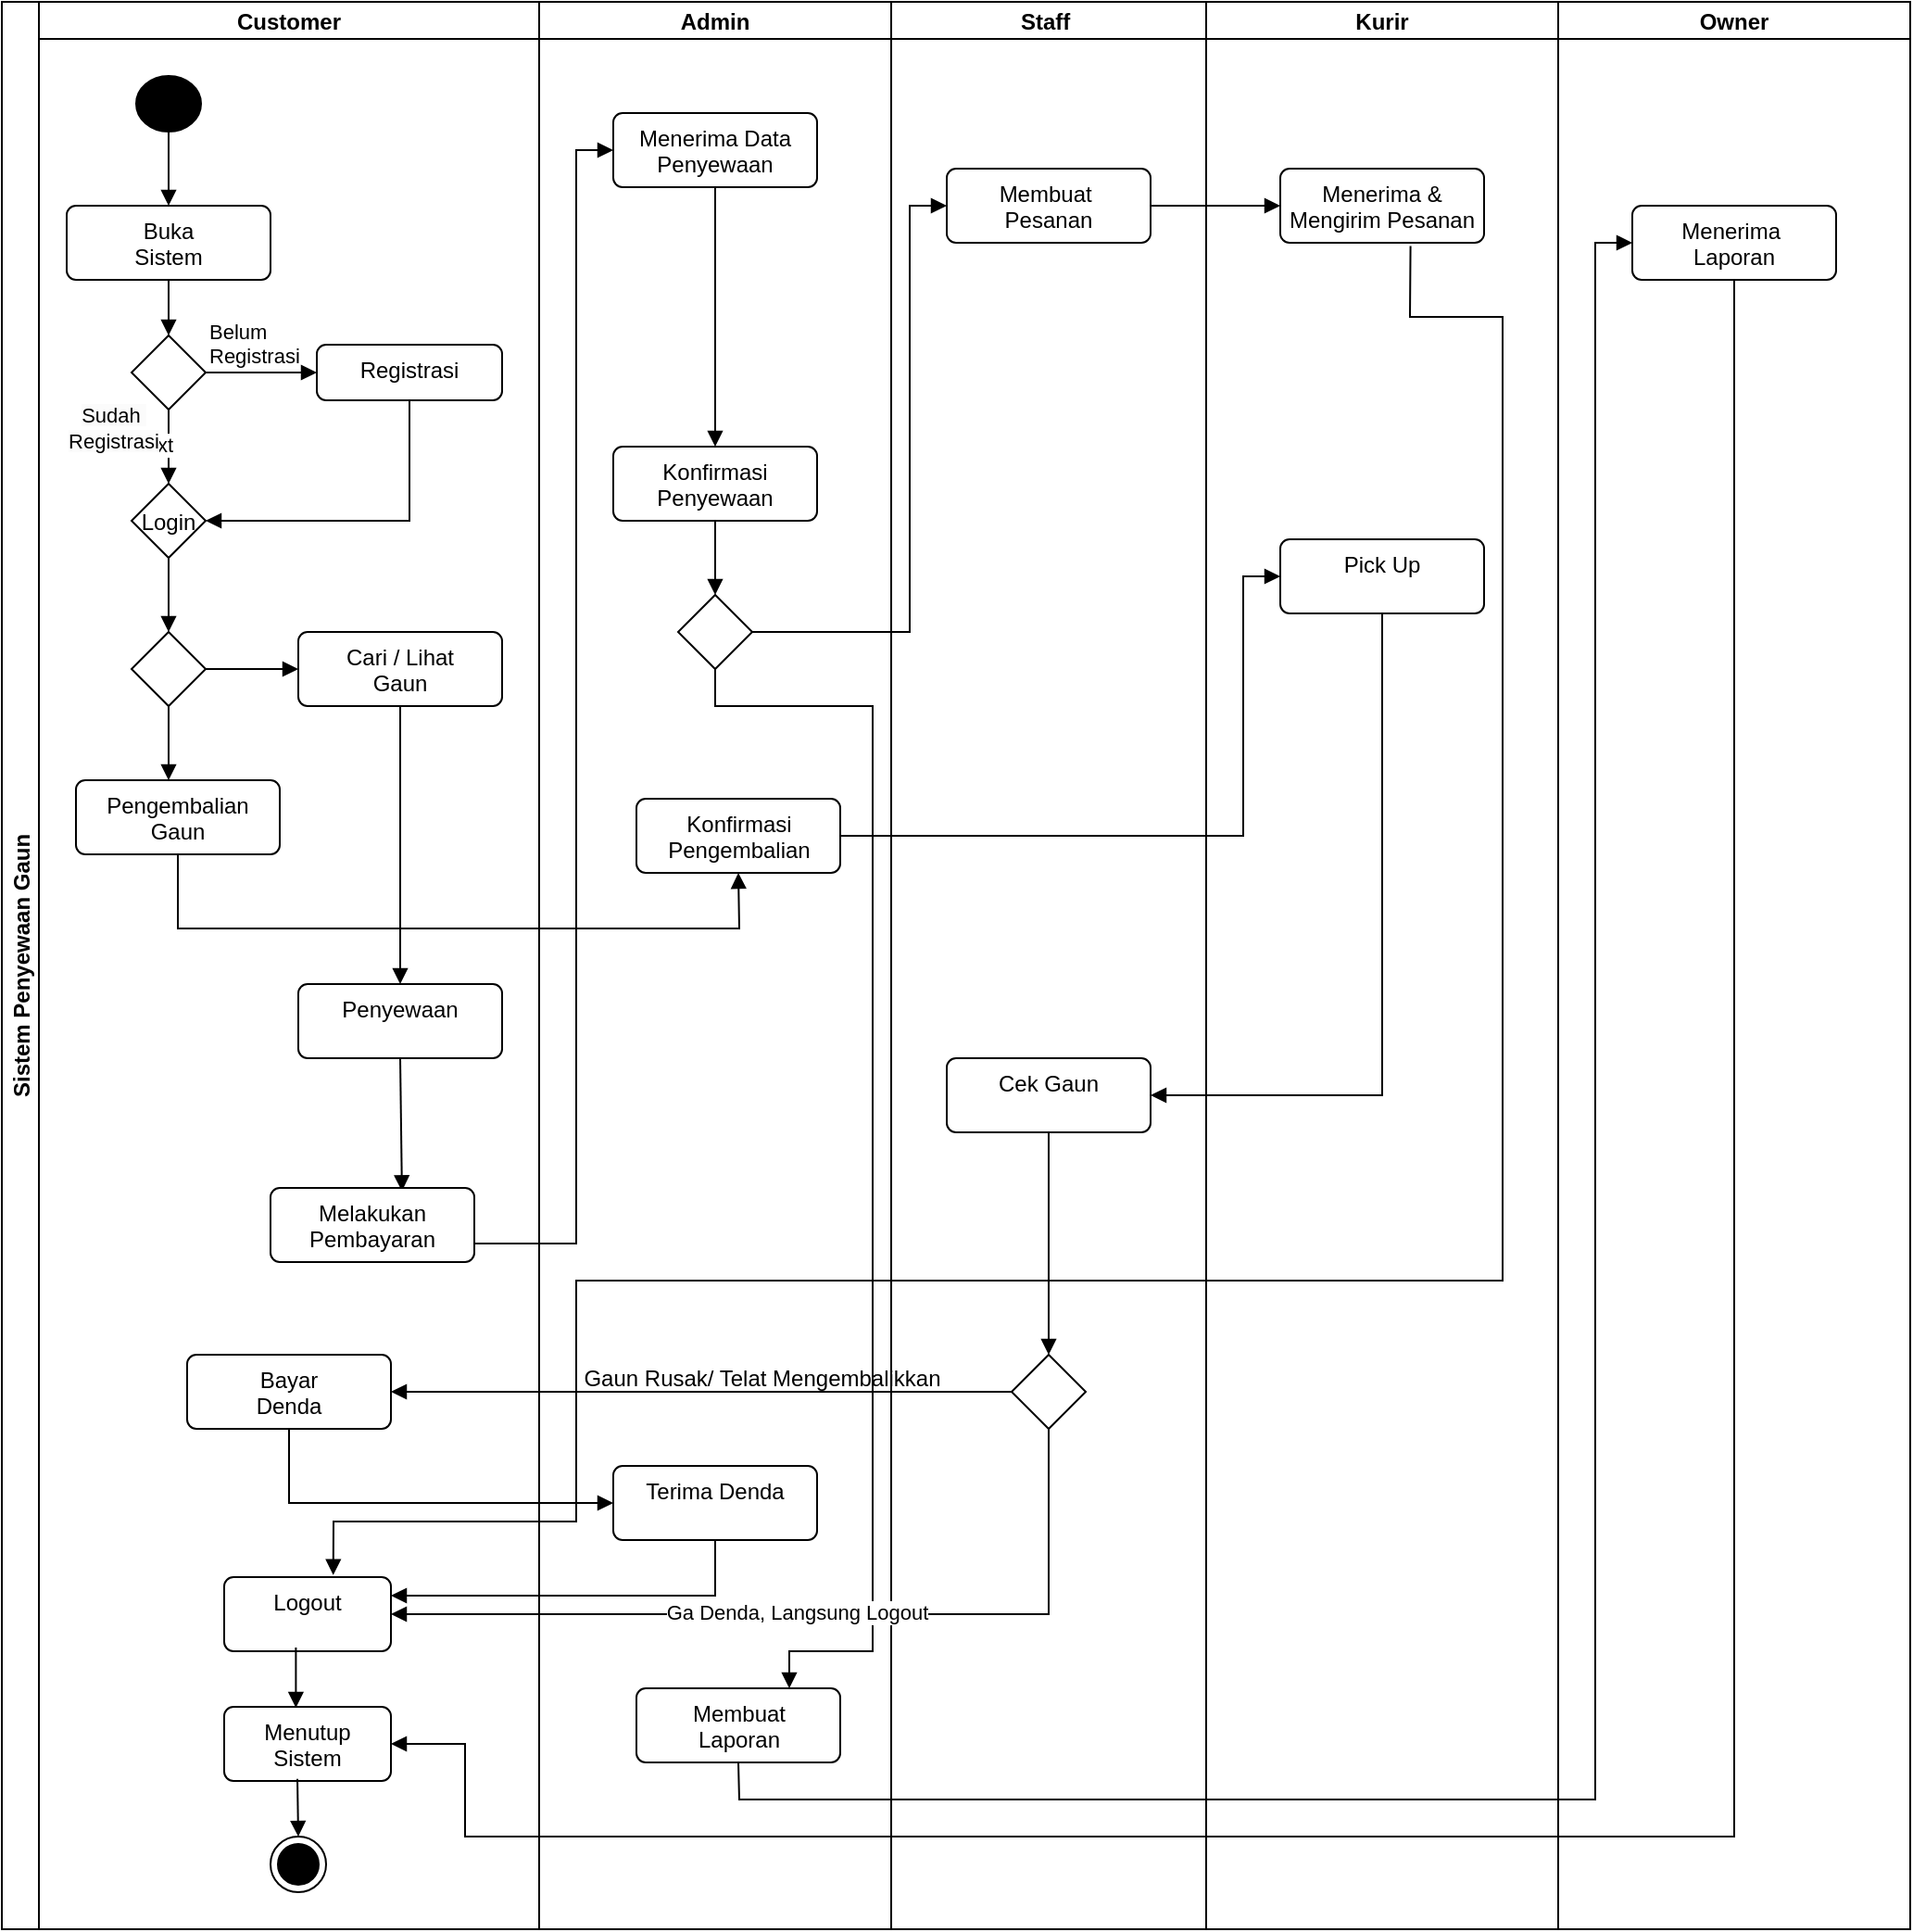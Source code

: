 <mxfile version="26.0.16" pages="2">
  <diagram name="Page-1" id="Y5sspeh3HWYCxle4_a0h">
    <mxGraphModel dx="864" dy="556" grid="1" gridSize="10" guides="1" tooltips="1" connect="1" arrows="1" fold="1" page="1" pageScale="1" pageWidth="850" pageHeight="1100" math="0" shadow="0">
      <root>
        <mxCell id="0" />
        <mxCell id="1" parent="0" />
        <mxCell id="tgS8uAA9oBK9mvlBz5-T-1" value="Sistem Penyewaan Gaun" style="swimlane;childLayout=stackLayout;resizeParent=1;resizeParentMax=0;startSize=20;horizontal=0;horizontalStack=1;" parent="1" vertex="1">
          <mxGeometry x="20" y="20" width="480" height="1040" as="geometry" />
        </mxCell>
        <mxCell id="tgS8uAA9oBK9mvlBz5-T-3" value="Customer" style="swimlane;startSize=20;" parent="tgS8uAA9oBK9mvlBz5-T-1" vertex="1">
          <mxGeometry x="20" width="270" height="1040" as="geometry" />
        </mxCell>
        <mxCell id="tgS8uAA9oBK9mvlBz5-T-25" value="" style="rhombus;" parent="tgS8uAA9oBK9mvlBz5-T-3" vertex="1">
          <mxGeometry x="50" y="180" width="40" height="40" as="geometry" />
        </mxCell>
        <mxCell id="tgS8uAA9oBK9mvlBz5-T-24" value="" style="ellipse;fillColor=strokeColor;html=1;" parent="tgS8uAA9oBK9mvlBz5-T-3" vertex="1">
          <mxGeometry x="52.5" y="40" width="35" height="30" as="geometry" />
        </mxCell>
        <mxCell id="tgS8uAA9oBK9mvlBz5-T-21" value="Penyewaan" style="html=1;align=center;verticalAlign=top;rounded=1;absoluteArcSize=1;arcSize=10;dashed=0;whiteSpace=wrap;" parent="tgS8uAA9oBK9mvlBz5-T-3" vertex="1">
          <mxGeometry x="140" y="530" width="110" height="40" as="geometry" />
        </mxCell>
        <mxCell id="tgS8uAA9oBK9mvlBz5-T-22" value="Cari / Lihat&lt;div&gt;Gaun&lt;/div&gt;" style="html=1;align=center;verticalAlign=top;rounded=1;absoluteArcSize=1;arcSize=10;dashed=0;whiteSpace=wrap;" parent="tgS8uAA9oBK9mvlBz5-T-3" vertex="1">
          <mxGeometry x="140" y="340" width="110" height="40" as="geometry" />
        </mxCell>
        <mxCell id="tgS8uAA9oBK9mvlBz5-T-28" value="Buka&lt;div&gt;Sistem&lt;/div&gt;" style="html=1;align=center;verticalAlign=top;rounded=1;absoluteArcSize=1;arcSize=10;dashed=0;whiteSpace=wrap;" parent="tgS8uAA9oBK9mvlBz5-T-3" vertex="1">
          <mxGeometry x="15" y="110" width="110" height="40" as="geometry" />
        </mxCell>
        <mxCell id="tgS8uAA9oBK9mvlBz5-T-30" value="" style="html=1;verticalAlign=bottom;labelBackgroundColor=none;endArrow=block;endFill=1;endSize=6;align=left;rounded=0;entryX=0.5;entryY=0;entryDx=0;entryDy=0;" parent="tgS8uAA9oBK9mvlBz5-T-3" source="tgS8uAA9oBK9mvlBz5-T-24" target="tgS8uAA9oBK9mvlBz5-T-28" edge="1">
          <mxGeometry x="-1" relative="1" as="geometry">
            <mxPoint x="52.5" y="220" as="sourcePoint" />
            <mxPoint x="212.5" y="220" as="targetPoint" />
          </mxGeometry>
        </mxCell>
        <mxCell id="tgS8uAA9oBK9mvlBz5-T-31" value="" style="html=1;verticalAlign=bottom;labelBackgroundColor=none;endArrow=block;endFill=1;endSize=6;align=left;rounded=0;entryX=0.5;entryY=0;entryDx=0;entryDy=0;exitX=0.5;exitY=1;exitDx=0;exitDy=0;" parent="tgS8uAA9oBK9mvlBz5-T-3" source="tgS8uAA9oBK9mvlBz5-T-28" target="tgS8uAA9oBK9mvlBz5-T-25" edge="1">
          <mxGeometry x="-1" relative="1" as="geometry">
            <mxPoint x="80" y="80" as="sourcePoint" />
            <mxPoint x="80" y="120" as="targetPoint" />
          </mxGeometry>
        </mxCell>
        <mxCell id="tgS8uAA9oBK9mvlBz5-T-32" value="&lt;div&gt;&lt;br&gt;&lt;/div&gt;&lt;div&gt;&lt;br&gt;&lt;/div&gt;&lt;div&gt;&lt;br&gt;&lt;/div&gt;&lt;div&gt;&lt;br&gt;&lt;/div&gt;&lt;div&gt;&lt;br&gt;&lt;/div&gt;&lt;div&gt;&lt;br&gt;&lt;/div&gt;&lt;div&gt;&lt;br&gt;&lt;/div&gt;&lt;div&gt;&lt;br&gt;&lt;/div&gt;&lt;div&gt;&lt;br&gt;&lt;/div&gt;&lt;div&gt;&lt;br&gt;&lt;/div&gt;&lt;div&gt;&lt;br&gt;&lt;/div&gt;&lt;div&gt;&lt;br&gt;&lt;/div&gt;" style="html=1;verticalAlign=bottom;labelBackgroundColor=none;endArrow=block;endFill=1;endSize=6;align=left;rounded=0;entryX=0.5;entryY=0;entryDx=0;entryDy=0;exitX=0.5;exitY=1;exitDx=0;exitDy=0;" parent="tgS8uAA9oBK9mvlBz5-T-3" edge="1">
          <mxGeometry x="1" y="-28" relative="1" as="geometry">
            <mxPoint x="70" y="220" as="sourcePoint" />
            <mxPoint x="70" y="260" as="targetPoint" />
            <mxPoint x="8" y="20" as="offset" />
          </mxGeometry>
        </mxCell>
        <mxCell id="tgS8uAA9oBK9mvlBz5-T-35" value="Text" style="edgeLabel;html=1;align=center;verticalAlign=middle;resizable=0;points=[];" parent="tgS8uAA9oBK9mvlBz5-T-32" vertex="1" connectable="0">
          <mxGeometry x="-0.05" y="-8" relative="1" as="geometry">
            <mxPoint as="offset" />
          </mxGeometry>
        </mxCell>
        <mxCell id="tgS8uAA9oBK9mvlBz5-T-40" value="&lt;span style=&quot;text-align: left; background-color: rgb(251, 251, 251);&quot;&gt;Sudah&amp;nbsp;&lt;/span&gt;&lt;div&gt;&lt;span style=&quot;text-align: left; background-color: rgb(251, 251, 251);&quot;&gt;Registrasi&lt;/span&gt;&lt;/div&gt;" style="edgeLabel;html=1;align=center;verticalAlign=middle;resizable=0;points=[];" parent="tgS8uAA9oBK9mvlBz5-T-32" vertex="1" connectable="0">
          <mxGeometry x="-0.05" y="-8" relative="1" as="geometry">
            <mxPoint x="-22" y="-9" as="offset" />
          </mxGeometry>
        </mxCell>
        <mxCell id="tgS8uAA9oBK9mvlBz5-T-34" value="Belum&lt;div&gt;Registrasi&lt;/div&gt;" style="html=1;verticalAlign=bottom;labelBackgroundColor=none;endArrow=block;endFill=1;endSize=6;align=left;rounded=0;exitX=1;exitY=0.5;exitDx=0;exitDy=0;entryX=0;entryY=0.5;entryDx=0;entryDy=0;" parent="tgS8uAA9oBK9mvlBz5-T-3" source="tgS8uAA9oBK9mvlBz5-T-25" target="tgS8uAA9oBK9mvlBz5-T-33" edge="1">
          <mxGeometry x="-1" relative="1" as="geometry">
            <mxPoint x="80" y="230" as="sourcePoint" />
            <mxPoint x="140" y="200" as="targetPoint" />
          </mxGeometry>
        </mxCell>
        <mxCell id="tgS8uAA9oBK9mvlBz5-T-33" value="Registrasi" style="html=1;align=center;verticalAlign=top;rounded=1;absoluteArcSize=1;arcSize=10;dashed=0;whiteSpace=wrap;" parent="tgS8uAA9oBK9mvlBz5-T-3" vertex="1">
          <mxGeometry x="150" y="185" width="100" height="30" as="geometry" />
        </mxCell>
        <mxCell id="tgS8uAA9oBK9mvlBz5-T-41" value="" style="html=1;verticalAlign=bottom;labelBackgroundColor=none;endArrow=block;endFill=1;endSize=6;align=left;rounded=0;exitX=0.5;exitY=1;exitDx=0;exitDy=0;entryX=1;entryY=0.5;entryDx=0;entryDy=0;" parent="tgS8uAA9oBK9mvlBz5-T-3" source="tgS8uAA9oBK9mvlBz5-T-33" target="tgS8uAA9oBK9mvlBz5-T-43" edge="1">
          <mxGeometry x="-1" relative="1" as="geometry">
            <mxPoint x="80" y="160" as="sourcePoint" />
            <mxPoint x="120" y="280" as="targetPoint" />
            <Array as="points">
              <mxPoint x="200" y="280" />
            </Array>
          </mxGeometry>
        </mxCell>
        <mxCell id="tgS8uAA9oBK9mvlBz5-T-43" value="Login" style="rhombus;" parent="tgS8uAA9oBK9mvlBz5-T-3" vertex="1">
          <mxGeometry x="50" y="260" width="40" height="40" as="geometry" />
        </mxCell>
        <mxCell id="tgS8uAA9oBK9mvlBz5-T-44" value="" style="html=1;verticalAlign=bottom;labelBackgroundColor=none;endArrow=block;endFill=1;endSize=6;align=left;rounded=0;entryX=0.5;entryY=0;entryDx=0;entryDy=0;exitX=0.5;exitY=1;exitDx=0;exitDy=0;" parent="tgS8uAA9oBK9mvlBz5-T-3" source="tgS8uAA9oBK9mvlBz5-T-43" target="tgS8uAA9oBK9mvlBz5-T-45" edge="1">
          <mxGeometry x="-1" relative="1" as="geometry">
            <mxPoint x="80" y="160" as="sourcePoint" />
            <mxPoint x="80" y="190" as="targetPoint" />
          </mxGeometry>
        </mxCell>
        <mxCell id="tgS8uAA9oBK9mvlBz5-T-45" value="" style="rhombus;" parent="tgS8uAA9oBK9mvlBz5-T-3" vertex="1">
          <mxGeometry x="50" y="340" width="40" height="40" as="geometry" />
        </mxCell>
        <mxCell id="tgS8uAA9oBK9mvlBz5-T-46" value="&lt;span style=&quot;text-align: left; text-wrap-mode: nowrap;&quot;&gt;&lt;font style=&quot;font-size: 12px;&quot;&gt;Pengembalian&lt;/font&gt;&lt;/span&gt;&lt;div&gt;&lt;span style=&quot;text-align: left; text-wrap-mode: nowrap;&quot;&gt;&lt;font style=&quot;font-size: 12px;&quot;&gt;Gaun&lt;/font&gt;&lt;/span&gt;&lt;/div&gt;" style="html=1;align=center;verticalAlign=top;rounded=1;absoluteArcSize=1;arcSize=10;dashed=0;whiteSpace=wrap;" parent="tgS8uAA9oBK9mvlBz5-T-3" vertex="1">
          <mxGeometry x="20" y="420" width="110" height="40" as="geometry" />
        </mxCell>
        <mxCell id="tgS8uAA9oBK9mvlBz5-T-48" value="" style="html=1;verticalAlign=bottom;labelBackgroundColor=none;endArrow=block;endFill=1;endSize=6;align=left;rounded=0;entryX=0;entryY=0.5;entryDx=0;entryDy=0;exitX=1;exitY=0.5;exitDx=0;exitDy=0;" parent="tgS8uAA9oBK9mvlBz5-T-3" source="tgS8uAA9oBK9mvlBz5-T-45" target="tgS8uAA9oBK9mvlBz5-T-22" edge="1">
          <mxGeometry x="-1" relative="1" as="geometry">
            <mxPoint x="100" y="370" as="sourcePoint" />
            <mxPoint x="70" y="410" as="targetPoint" />
          </mxGeometry>
        </mxCell>
        <mxCell id="tgS8uAA9oBK9mvlBz5-T-54" value="" style="html=1;verticalAlign=bottom;labelBackgroundColor=none;endArrow=block;endFill=1;endSize=6;align=left;rounded=0;exitX=0.5;exitY=1;exitDx=0;exitDy=0;entryX=0.5;entryY=0;entryDx=0;entryDy=0;" parent="tgS8uAA9oBK9mvlBz5-T-3" source="tgS8uAA9oBK9mvlBz5-T-22" edge="1" target="tgS8uAA9oBK9mvlBz5-T-21">
          <mxGeometry x="-1" relative="1" as="geometry">
            <mxPoint x="100" y="370" as="sourcePoint" />
            <mxPoint x="195" y="440" as="targetPoint" />
          </mxGeometry>
        </mxCell>
        <mxCell id="tgS8uAA9oBK9mvlBz5-T-80" value="Logout" style="html=1;align=center;verticalAlign=top;rounded=1;absoluteArcSize=1;arcSize=10;dashed=0;whiteSpace=wrap;" parent="tgS8uAA9oBK9mvlBz5-T-3" vertex="1">
          <mxGeometry x="100" y="850" width="90" height="40" as="geometry" />
        </mxCell>
        <mxCell id="tgS8uAA9oBK9mvlBz5-T-81" value="Menutup&lt;div&gt;Sistem&lt;/div&gt;" style="html=1;align=center;verticalAlign=top;rounded=1;absoluteArcSize=1;arcSize=10;dashed=0;whiteSpace=wrap;" parent="tgS8uAA9oBK9mvlBz5-T-3" vertex="1">
          <mxGeometry x="100" y="920" width="90" height="40" as="geometry" />
        </mxCell>
        <mxCell id="tgS8uAA9oBK9mvlBz5-T-82" value="" style="ellipse;html=1;shape=endState;fillColor=strokeColor;" parent="tgS8uAA9oBK9mvlBz5-T-3" vertex="1">
          <mxGeometry x="125" y="990" width="30" height="30" as="geometry" />
        </mxCell>
        <mxCell id="tgS8uAA9oBK9mvlBz5-T-88" value="" style="html=1;verticalAlign=bottom;labelBackgroundColor=none;endArrow=block;endFill=1;endSize=6;align=left;rounded=0;entryX=0.43;entryY=0.013;entryDx=0;entryDy=0;exitX=0.43;exitY=0.95;exitDx=0;exitDy=0;entryPerimeter=0;exitPerimeter=0;" parent="tgS8uAA9oBK9mvlBz5-T-3" source="tgS8uAA9oBK9mvlBz5-T-80" target="tgS8uAA9oBK9mvlBz5-T-81" edge="1">
          <mxGeometry x="-1" relative="1" as="geometry">
            <mxPoint x="358" y="880" as="sourcePoint" />
            <mxPoint x="200" y="880" as="targetPoint" />
          </mxGeometry>
        </mxCell>
        <mxCell id="tgS8uAA9oBK9mvlBz5-T-89" value="" style="html=1;verticalAlign=bottom;labelBackgroundColor=none;endArrow=block;endFill=1;endSize=6;align=left;rounded=0;entryX=0.5;entryY=0;entryDx=0;entryDy=0;exitX=0.439;exitY=0.971;exitDx=0;exitDy=0;exitPerimeter=0;" parent="tgS8uAA9oBK9mvlBz5-T-3" source="tgS8uAA9oBK9mvlBz5-T-81" target="tgS8uAA9oBK9mvlBz5-T-82" edge="1">
          <mxGeometry x="-1" relative="1" as="geometry">
            <mxPoint x="155" y="900" as="sourcePoint" />
            <mxPoint x="155" y="930" as="targetPoint" />
          </mxGeometry>
        </mxCell>
        <mxCell id="9iibD7TAD-ThyDuxFoVr-8" value="" style="html=1;verticalAlign=bottom;labelBackgroundColor=none;endArrow=block;endFill=1;endSize=6;align=left;rounded=0;exitX=0.5;exitY=1;exitDx=0;exitDy=0;" parent="tgS8uAA9oBK9mvlBz5-T-3" source="tgS8uAA9oBK9mvlBz5-T-45" edge="1">
          <mxGeometry x="-1" relative="1" as="geometry">
            <mxPoint x="100" y="370" as="sourcePoint" />
            <mxPoint x="70" y="420" as="targetPoint" />
          </mxGeometry>
        </mxCell>
        <mxCell id="9iibD7TAD-ThyDuxFoVr-9" value="" style="html=1;verticalAlign=bottom;labelBackgroundColor=none;endArrow=block;endFill=1;endSize=6;align=left;rounded=0;entryX=0.645;entryY=0.043;entryDx=0;entryDy=0;exitX=0.5;exitY=1;exitDx=0;exitDy=0;entryPerimeter=0;" parent="tgS8uAA9oBK9mvlBz5-T-3" source="tgS8uAA9oBK9mvlBz5-T-21" target="9iibD7TAD-ThyDuxFoVr-87" edge="1">
          <mxGeometry x="-1" relative="1" as="geometry">
            <mxPoint x="235" y="530" as="sourcePoint" />
            <mxPoint x="195" y="630" as="targetPoint" />
          </mxGeometry>
        </mxCell>
        <mxCell id="9iibD7TAD-ThyDuxFoVr-70" value="Bayar&lt;div&gt;Denda&lt;/div&gt;" style="html=1;align=center;verticalAlign=top;rounded=1;absoluteArcSize=1;arcSize=10;dashed=0;whiteSpace=wrap;" parent="tgS8uAA9oBK9mvlBz5-T-3" vertex="1">
          <mxGeometry x="80" y="730" width="110" height="40" as="geometry" />
        </mxCell>
        <mxCell id="9iibD7TAD-ThyDuxFoVr-87" value="Melakukan&lt;div&gt;Pembayaran&lt;/div&gt;" style="html=1;align=center;verticalAlign=top;rounded=1;absoluteArcSize=1;arcSize=10;dashed=0;whiteSpace=wrap;" parent="tgS8uAA9oBK9mvlBz5-T-3" vertex="1">
          <mxGeometry x="125" y="640" width="110" height="40" as="geometry" />
        </mxCell>
        <mxCell id="tgS8uAA9oBK9mvlBz5-T-6" value="Admin" style="swimlane;startSize=20;" parent="tgS8uAA9oBK9mvlBz5-T-1" vertex="1">
          <mxGeometry x="290" width="190" height="1040" as="geometry" />
        </mxCell>
        <mxCell id="tgS8uAA9oBK9mvlBz5-T-13" value="Menerima Data&lt;div&gt;Penyewaan&lt;/div&gt;" style="html=1;align=center;verticalAlign=top;rounded=1;absoluteArcSize=1;arcSize=10;dashed=0;whiteSpace=wrap;" parent="tgS8uAA9oBK9mvlBz5-T-6" vertex="1">
          <mxGeometry x="40" y="60" width="110" height="40" as="geometry" />
        </mxCell>
        <mxCell id="tgS8uAA9oBK9mvlBz5-T-60" value="" style="html=1;verticalAlign=bottom;labelBackgroundColor=none;endArrow=block;endFill=1;endSize=6;align=left;rounded=0;exitX=0.5;exitY=1;exitDx=0;exitDy=0;entryX=0.5;entryY=0;entryDx=0;entryDy=0;" parent="tgS8uAA9oBK9mvlBz5-T-6" source="tgS8uAA9oBK9mvlBz5-T-13" edge="1" target="tgS8uAA9oBK9mvlBz5-T-20">
          <mxGeometry x="-1" relative="1" as="geometry">
            <mxPoint x="285" y="230" as="sourcePoint" />
            <mxPoint x="95" y="160" as="targetPoint" />
          </mxGeometry>
        </mxCell>
        <mxCell id="tgS8uAA9oBK9mvlBz5-T-20" value="Konfirmasi&lt;div&gt;Penyewaan&lt;/div&gt;" style="html=1;align=center;verticalAlign=top;rounded=1;absoluteArcSize=1;arcSize=10;dashed=0;whiteSpace=wrap;" parent="tgS8uAA9oBK9mvlBz5-T-6" vertex="1">
          <mxGeometry x="40" y="240" width="110" height="40" as="geometry" />
        </mxCell>
        <mxCell id="9iibD7TAD-ThyDuxFoVr-74" value="Konfirmasi&lt;div&gt;Pengembalian&lt;/div&gt;" style="html=1;align=center;verticalAlign=top;rounded=1;absoluteArcSize=1;arcSize=10;dashed=0;whiteSpace=wrap;" parent="tgS8uAA9oBK9mvlBz5-T-6" vertex="1">
          <mxGeometry x="52.5" y="430" width="110" height="40" as="geometry" />
        </mxCell>
        <mxCell id="9iibD7TAD-ThyDuxFoVr-82" value="Terima Denda" style="html=1;align=center;verticalAlign=top;rounded=1;absoluteArcSize=1;arcSize=10;dashed=0;whiteSpace=wrap;" parent="tgS8uAA9oBK9mvlBz5-T-6" vertex="1">
          <mxGeometry x="40" y="790" width="110" height="40" as="geometry" />
        </mxCell>
        <mxCell id="9iibD7TAD-ThyDuxFoVr-88" value="Membuat&lt;div&gt;Laporan&lt;/div&gt;" style="html=1;align=center;verticalAlign=top;rounded=1;absoluteArcSize=1;arcSize=10;dashed=0;whiteSpace=wrap;" parent="tgS8uAA9oBK9mvlBz5-T-6" vertex="1">
          <mxGeometry x="52.5" y="910" width="110" height="40" as="geometry" />
        </mxCell>
        <mxCell id="9iibD7TAD-ThyDuxFoVr-89" value="" style="rhombus;" parent="tgS8uAA9oBK9mvlBz5-T-6" vertex="1">
          <mxGeometry x="75" y="320" width="40" height="40" as="geometry" />
        </mxCell>
        <mxCell id="9iibD7TAD-ThyDuxFoVr-90" value="" style="html=1;verticalAlign=bottom;labelBackgroundColor=none;endArrow=block;endFill=1;endSize=6;align=left;rounded=0;exitX=0.5;exitY=1;exitDx=0;exitDy=0;entryX=0.5;entryY=0;entryDx=0;entryDy=0;" parent="tgS8uAA9oBK9mvlBz5-T-6" source="tgS8uAA9oBK9mvlBz5-T-20" target="9iibD7TAD-ThyDuxFoVr-89" edge="1">
          <mxGeometry x="-1" relative="1" as="geometry">
            <mxPoint x="105" y="210" as="sourcePoint" />
            <mxPoint x="105" y="250" as="targetPoint" />
          </mxGeometry>
        </mxCell>
        <mxCell id="9iibD7TAD-ThyDuxFoVr-91" value="" style="html=1;verticalAlign=bottom;labelBackgroundColor=none;endArrow=block;endFill=1;endSize=6;align=left;rounded=0;exitX=0.5;exitY=1;exitDx=0;exitDy=0;entryX=0.75;entryY=0;entryDx=0;entryDy=0;" parent="tgS8uAA9oBK9mvlBz5-T-6" source="9iibD7TAD-ThyDuxFoVr-89" target="9iibD7TAD-ThyDuxFoVr-88" edge="1">
          <mxGeometry x="-1" relative="1" as="geometry">
            <mxPoint x="105" y="290" as="sourcePoint" />
            <mxPoint x="170" y="910" as="targetPoint" />
            <Array as="points">
              <mxPoint x="95" y="380" />
              <mxPoint x="180" y="380" />
              <mxPoint x="180" y="890" />
              <mxPoint x="135" y="890" />
            </Array>
          </mxGeometry>
        </mxCell>
        <mxCell id="9iibD7TAD-ThyDuxFoVr-19" value="" style="html=1;verticalAlign=bottom;labelBackgroundColor=none;endArrow=block;endFill=1;endSize=6;align=left;rounded=0;exitX=1;exitY=0.5;exitDx=0;exitDy=0;entryX=0;entryY=0.5;entryDx=0;entryDy=0;" parent="tgS8uAA9oBK9mvlBz5-T-1" target="tgS8uAA9oBK9mvlBz5-T-13" edge="1">
          <mxGeometry x="-1" relative="1" as="geometry">
            <mxPoint x="255" y="670" as="sourcePoint" />
            <mxPoint x="120" y="290" as="targetPoint" />
            <Array as="points">
              <mxPoint x="310" y="670" />
              <mxPoint x="310" y="80" />
            </Array>
          </mxGeometry>
        </mxCell>
        <mxCell id="tgS8uAA9oBK9mvlBz5-T-66" value="" style="html=1;verticalAlign=bottom;labelBackgroundColor=none;endArrow=block;endFill=1;endSize=6;align=left;rounded=0;exitX=0.5;exitY=1;exitDx=0;exitDy=0;entryX=0.5;entryY=1;entryDx=0;entryDy=0;" parent="tgS8uAA9oBK9mvlBz5-T-1" source="tgS8uAA9oBK9mvlBz5-T-46" target="9iibD7TAD-ThyDuxFoVr-74" edge="1">
          <mxGeometry x="-1" relative="1" as="geometry">
            <mxPoint x="230" y="530" as="sourcePoint" />
            <mxPoint x="690" y="310" as="targetPoint" />
            <Array as="points">
              <mxPoint x="95" y="500" />
              <mxPoint x="340" y="500" />
              <mxPoint x="398" y="500" />
            </Array>
          </mxGeometry>
        </mxCell>
        <mxCell id="9iibD7TAD-ThyDuxFoVr-83" value="" style="html=1;verticalAlign=bottom;labelBackgroundColor=none;endArrow=block;endFill=1;endSize=6;align=left;rounded=0;entryX=0;entryY=0.5;entryDx=0;entryDy=0;exitX=0.5;exitY=1;exitDx=0;exitDy=0;" parent="tgS8uAA9oBK9mvlBz5-T-1" source="9iibD7TAD-ThyDuxFoVr-70" target="9iibD7TAD-ThyDuxFoVr-82" edge="1">
          <mxGeometry x="-1" relative="1" as="geometry">
            <mxPoint x="169" y="898" as="sourcePoint" />
            <mxPoint x="169" y="931" as="targetPoint" />
            <Array as="points">
              <mxPoint x="155" y="810" />
            </Array>
          </mxGeometry>
        </mxCell>
        <mxCell id="9iibD7TAD-ThyDuxFoVr-85" value="" style="html=1;verticalAlign=bottom;labelBackgroundColor=none;endArrow=block;endFill=1;endSize=6;align=left;rounded=0;entryX=1;entryY=0.25;entryDx=0;entryDy=0;exitX=0.5;exitY=1;exitDx=0;exitDy=0;" parent="tgS8uAA9oBK9mvlBz5-T-1" source="9iibD7TAD-ThyDuxFoVr-82" target="tgS8uAA9oBK9mvlBz5-T-80" edge="1">
          <mxGeometry x="-1" relative="1" as="geometry">
            <mxPoint x="169" y="898" as="sourcePoint" />
            <mxPoint x="169" y="931" as="targetPoint" />
            <Array as="points">
              <mxPoint x="385" y="860" />
            </Array>
          </mxGeometry>
        </mxCell>
        <mxCell id="tgS8uAA9oBK9mvlBz5-T-5" value="Staff " style="swimlane;startSize=20;" parent="1" vertex="1">
          <mxGeometry x="500" y="20" width="170" height="1040" as="geometry" />
        </mxCell>
        <mxCell id="tgS8uAA9oBK9mvlBz5-T-18" value="Membuat&amp;nbsp;&lt;div&gt;&lt;span style=&quot;background-color: transparent; color: light-dark(rgb(0, 0, 0), rgb(255, 255, 255));&quot;&gt;Pesanan&lt;/span&gt;&lt;/div&gt;" style="html=1;align=center;verticalAlign=top;rounded=1;absoluteArcSize=1;arcSize=10;dashed=0;whiteSpace=wrap;" parent="tgS8uAA9oBK9mvlBz5-T-5" vertex="1">
          <mxGeometry x="30" y="90" width="110" height="40" as="geometry" />
        </mxCell>
        <mxCell id="tgS8uAA9oBK9mvlBz5-T-87" value="" style="rhombus;" parent="tgS8uAA9oBK9mvlBz5-T-5" vertex="1">
          <mxGeometry x="65" y="730" width="40" height="40" as="geometry" />
        </mxCell>
        <mxCell id="9iibD7TAD-ThyDuxFoVr-73" value="Cek Gaun" style="html=1;align=center;verticalAlign=top;rounded=1;absoluteArcSize=1;arcSize=10;dashed=0;whiteSpace=wrap;" parent="tgS8uAA9oBK9mvlBz5-T-5" vertex="1">
          <mxGeometry x="30" y="570" width="110" height="40" as="geometry" />
        </mxCell>
        <mxCell id="tgS8uAA9oBK9mvlBz5-T-86" value="" style="html=1;verticalAlign=bottom;labelBackgroundColor=none;endArrow=block;endFill=1;endSize=6;align=left;rounded=0;entryX=0.5;entryY=0;entryDx=0;entryDy=0;exitX=0.5;exitY=1;exitDx=0;exitDy=0;" parent="tgS8uAA9oBK9mvlBz5-T-5" source="9iibD7TAD-ThyDuxFoVr-73" target="tgS8uAA9oBK9mvlBz5-T-87" edge="1">
          <mxGeometry x="-1" relative="1" as="geometry">
            <mxPoint x="-205" y="780" as="sourcePoint" />
            <mxPoint x="-205" y="820" as="targetPoint" />
          </mxGeometry>
        </mxCell>
        <mxCell id="9iibD7TAD-ThyDuxFoVr-3" value="Kurir" style="swimlane;startSize=20;" parent="1" vertex="1">
          <mxGeometry x="670" y="20" width="190" height="1040" as="geometry" />
        </mxCell>
        <mxCell id="9iibD7TAD-ThyDuxFoVr-4" value="Menerima &amp;amp;&lt;div&gt;Mengirim Pesanan&lt;/div&gt;" style="html=1;align=center;verticalAlign=top;rounded=1;absoluteArcSize=1;arcSize=10;dashed=0;whiteSpace=wrap;" parent="9iibD7TAD-ThyDuxFoVr-3" vertex="1">
          <mxGeometry x="40" y="90" width="110" height="40" as="geometry" />
        </mxCell>
        <mxCell id="9iibD7TAD-ThyDuxFoVr-71" value="Pick Up" style="html=1;align=center;verticalAlign=top;rounded=1;absoluteArcSize=1;arcSize=10;dashed=0;whiteSpace=wrap;" parent="9iibD7TAD-ThyDuxFoVr-3" vertex="1">
          <mxGeometry x="40" y="290" width="110" height="40" as="geometry" />
        </mxCell>
        <mxCell id="9iibD7TAD-ThyDuxFoVr-15" value="Owner" style="swimlane;startSize=20;" parent="1" vertex="1">
          <mxGeometry x="860" y="20" width="190" height="1040" as="geometry" />
        </mxCell>
        <mxCell id="9iibD7TAD-ThyDuxFoVr-16" value="Menerima&amp;nbsp;&lt;div&gt;Laporan&lt;/div&gt;" style="html=1;align=center;verticalAlign=top;rounded=1;absoluteArcSize=1;arcSize=10;dashed=0;whiteSpace=wrap;" parent="9iibD7TAD-ThyDuxFoVr-15" vertex="1">
          <mxGeometry x="40" y="110" width="110" height="40" as="geometry" />
        </mxCell>
        <mxCell id="tgS8uAA9oBK9mvlBz5-T-52" value="" style="html=1;verticalAlign=bottom;labelBackgroundColor=none;endArrow=block;endFill=1;endSize=6;align=left;rounded=0;entryX=0;entryY=0.5;entryDx=0;entryDy=0;exitX=1;exitY=0.5;exitDx=0;exitDy=0;" parent="1" source="9iibD7TAD-ThyDuxFoVr-89" target="tgS8uAA9oBK9mvlBz5-T-18" edge="1">
          <mxGeometry x="-1" relative="1" as="geometry">
            <mxPoint x="460" y="330" as="sourcePoint" />
            <mxPoint x="395" y="390" as="targetPoint" />
            <Array as="points">
              <mxPoint x="510" y="360" />
              <mxPoint x="510" y="340" />
              <mxPoint x="510" y="130" />
            </Array>
          </mxGeometry>
        </mxCell>
        <mxCell id="9iibD7TAD-ThyDuxFoVr-18" value="" style="html=1;verticalAlign=bottom;labelBackgroundColor=none;endArrow=block;endFill=1;endSize=6;align=left;rounded=0;exitX=1;exitY=0.5;exitDx=0;exitDy=0;entryX=0;entryY=0.5;entryDx=0;entryDy=0;" parent="1" source="tgS8uAA9oBK9mvlBz5-T-18" target="9iibD7TAD-ThyDuxFoVr-4" edge="1">
          <mxGeometry x="-1" relative="1" as="geometry">
            <mxPoint x="415" y="130" as="sourcePoint" />
            <mxPoint x="415" y="190" as="targetPoint" />
          </mxGeometry>
        </mxCell>
        <mxCell id="9iibD7TAD-ThyDuxFoVr-72" value="" style="html=1;verticalAlign=bottom;labelBackgroundColor=none;endArrow=block;endFill=1;endSize=6;align=left;rounded=0;entryX=1;entryY=0.5;entryDx=0;entryDy=0;exitX=0.5;exitY=1;exitDx=0;exitDy=0;" parent="1" source="9iibD7TAD-ThyDuxFoVr-71" target="9iibD7TAD-ThyDuxFoVr-73" edge="1">
          <mxGeometry x="-1" relative="1" as="geometry">
            <mxPoint x="607.5" y="710" as="sourcePoint" />
            <mxPoint x="608" y="880" as="targetPoint" />
            <Array as="points">
              <mxPoint x="765" y="610" />
            </Array>
          </mxGeometry>
        </mxCell>
        <mxCell id="9iibD7TAD-ThyDuxFoVr-75" value="" style="html=1;verticalAlign=bottom;labelBackgroundColor=none;endArrow=block;endFill=1;endSize=6;align=left;rounded=0;exitX=1;exitY=0.5;exitDx=0;exitDy=0;entryX=0;entryY=0.5;entryDx=0;entryDy=0;" parent="1" source="9iibD7TAD-ThyDuxFoVr-74" target="9iibD7TAD-ThyDuxFoVr-71" edge="1">
          <mxGeometry x="-1" relative="1" as="geometry">
            <mxPoint x="125" y="490" as="sourcePoint" />
            <mxPoint x="428" y="500" as="targetPoint" />
            <Array as="points">
              <mxPoint x="690" y="470" />
              <mxPoint x="690" y="330" />
            </Array>
          </mxGeometry>
        </mxCell>
        <mxCell id="9iibD7TAD-ThyDuxFoVr-78" value="" style="html=1;verticalAlign=bottom;labelBackgroundColor=none;endArrow=block;endFill=1;endSize=6;align=left;rounded=0;entryX=1;entryY=0.5;entryDx=0;entryDy=0;exitX=0;exitY=0.5;exitDx=0;exitDy=0;" parent="1" source="tgS8uAA9oBK9mvlBz5-T-87" target="9iibD7TAD-ThyDuxFoVr-70" edge="1">
          <mxGeometry x="-1" relative="1" as="geometry">
            <mxPoint x="595" y="640" as="sourcePoint" />
            <mxPoint x="595" y="710" as="targetPoint" />
          </mxGeometry>
        </mxCell>
        <mxCell id="9iibD7TAD-ThyDuxFoVr-79" value="" style="html=1;verticalAlign=bottom;labelBackgroundColor=none;endArrow=block;endFill=1;endSize=6;align=left;rounded=0;exitX=0.5;exitY=1;exitDx=0;exitDy=0;entryX=1;entryY=0.5;entryDx=0;entryDy=0;" parent="1" source="tgS8uAA9oBK9mvlBz5-T-87" target="tgS8uAA9oBK9mvlBz5-T-80" edge="1">
          <mxGeometry x="-1" relative="1" as="geometry">
            <mxPoint x="595" y="640" as="sourcePoint" />
            <mxPoint x="380" y="880" as="targetPoint" />
            <Array as="points">
              <mxPoint x="585" y="890" />
            </Array>
          </mxGeometry>
        </mxCell>
        <mxCell id="9iibD7TAD-ThyDuxFoVr-81" value="Ga Denda, Langsung Logout" style="edgeLabel;html=1;align=center;verticalAlign=middle;resizable=0;points=[];" parent="9iibD7TAD-ThyDuxFoVr-79" vertex="1" connectable="0">
          <mxGeometry x="0.038" y="-1" relative="1" as="geometry">
            <mxPoint as="offset" />
          </mxGeometry>
        </mxCell>
        <mxCell id="9iibD7TAD-ThyDuxFoVr-80" value="Gaun Rusak/ Telat Mengembalikkan" style="text;html=1;align=center;verticalAlign=middle;resizable=0;points=[];autosize=1;strokeColor=none;fillColor=none;" parent="1" vertex="1">
          <mxGeometry x="320" y="748" width="220" height="30" as="geometry" />
        </mxCell>
        <mxCell id="9iibD7TAD-ThyDuxFoVr-86" value="" style="html=1;verticalAlign=bottom;labelBackgroundColor=none;endArrow=block;endFill=1;endSize=6;align=left;rounded=0;entryX=0.654;entryY=-0.029;entryDx=0;entryDy=0;exitX=0.639;exitY=1.043;exitDx=0;exitDy=0;exitPerimeter=0;entryPerimeter=0;" parent="1" source="9iibD7TAD-ThyDuxFoVr-4" target="tgS8uAA9oBK9mvlBz5-T-80" edge="1">
          <mxGeometry x="-1" relative="1" as="geometry">
            <mxPoint x="775" y="360" as="sourcePoint" />
            <mxPoint x="650" y="620" as="targetPoint" />
            <Array as="points">
              <mxPoint x="780" y="190" />
              <mxPoint x="830" y="190" />
              <mxPoint x="830" y="710" />
              <mxPoint x="330" y="710" />
              <mxPoint x="330" y="840" />
              <mxPoint x="199" y="840" />
            </Array>
          </mxGeometry>
        </mxCell>
        <mxCell id="9iibD7TAD-ThyDuxFoVr-92" value="" style="html=1;verticalAlign=bottom;labelBackgroundColor=none;endArrow=block;endFill=1;endSize=6;align=left;rounded=0;exitX=0.5;exitY=1;exitDx=0;exitDy=0;entryX=0;entryY=0.5;entryDx=0;entryDy=0;" parent="1" source="9iibD7TAD-ThyDuxFoVr-88" target="9iibD7TAD-ThyDuxFoVr-16" edge="1">
          <mxGeometry x="-1" relative="1" as="geometry">
            <mxPoint x="190" y="989" as="sourcePoint" />
            <mxPoint x="950" y="290" as="targetPoint" />
            <Array as="points">
              <mxPoint x="418" y="990" />
              <mxPoint x="880" y="990" />
              <mxPoint x="880" y="150" />
            </Array>
          </mxGeometry>
        </mxCell>
        <mxCell id="9iibD7TAD-ThyDuxFoVr-95" value="" style="html=1;verticalAlign=bottom;labelBackgroundColor=none;endArrow=block;endFill=1;endSize=6;align=left;rounded=0;entryX=1;entryY=0.5;entryDx=0;entryDy=0;exitX=0.5;exitY=1;exitDx=0;exitDy=0;" parent="1" source="9iibD7TAD-ThyDuxFoVr-16" target="tgS8uAA9oBK9mvlBz5-T-81" edge="1">
          <mxGeometry x="-1" relative="1" as="geometry">
            <mxPoint x="960" y="210" as="sourcePoint" />
            <mxPoint x="965" y="460" as="targetPoint" />
            <Array as="points">
              <mxPoint x="955" y="1010" />
              <mxPoint x="270" y="1010" />
              <mxPoint x="270" y="960" />
            </Array>
          </mxGeometry>
        </mxCell>
      </root>
    </mxGraphModel>
  </diagram>
  <diagram id="bQVfEgR6FHMh5MW-MlW8" name="Page-2">
    <mxGraphModel dx="864" dy="556" grid="1" gridSize="10" guides="1" tooltips="1" connect="1" arrows="1" fold="1" page="1" pageScale="1" pageWidth="850" pageHeight="1100" math="0" shadow="0">
      <root>
        <mxCell id="0" />
        <mxCell id="1" parent="0" />
      </root>
    </mxGraphModel>
  </diagram>
</mxfile>
